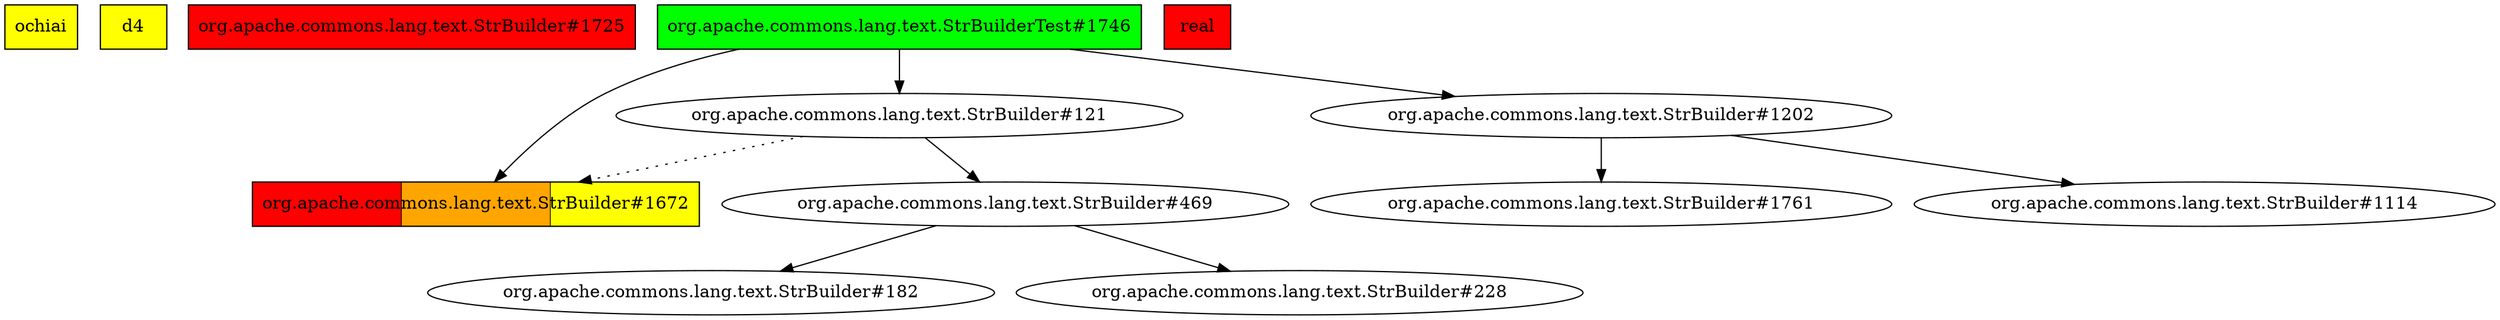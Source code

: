 digraph enhanced {
	"ochiai" [style=striped shape=box fillcolor="yellow"];
	"d4" [style=striped shape=box fillcolor="yellow"];
	"org.apache.commons.lang.text.StrBuilder#1725" [style=striped shape=box fillcolor="red"];
	"org.apache.commons.lang.text.StrBuilderTest#1746" [style=striped shape=box fillcolor="green"];
	"real" [style=striped shape=box fillcolor="red"];
	"org.apache.commons.lang.text.StrBuilder#1672" [style=striped shape=box fillcolor="red:orange:yellow"];
	"org.apache.commons.lang.text.StrBuilder#121" -> "org.apache.commons.lang.text.StrBuilder#469";
	"org.apache.commons.lang.text.StrBuilder#469" -> "org.apache.commons.lang.text.StrBuilder#182";
	"org.apache.commons.lang.text.StrBuilder#469" -> "org.apache.commons.lang.text.StrBuilder#228";
	"org.apache.commons.lang.text.StrBuilder#1202" -> "org.apache.commons.lang.text.StrBuilder#1761";
	"org.apache.commons.lang.text.StrBuilderTest#1746" -> "org.apache.commons.lang.text.StrBuilder#1672";
	"org.apache.commons.lang.text.StrBuilder#121" -> "org.apache.commons.lang.text.StrBuilder#1672" [style=dotted];
	"org.apache.commons.lang.text.StrBuilder#1202" -> "org.apache.commons.lang.text.StrBuilder#1114";
	"org.apache.commons.lang.text.StrBuilderTest#1746" -> "org.apache.commons.lang.text.StrBuilder#1202";
	"org.apache.commons.lang.text.StrBuilderTest#1746" -> "org.apache.commons.lang.text.StrBuilder#121";
}
